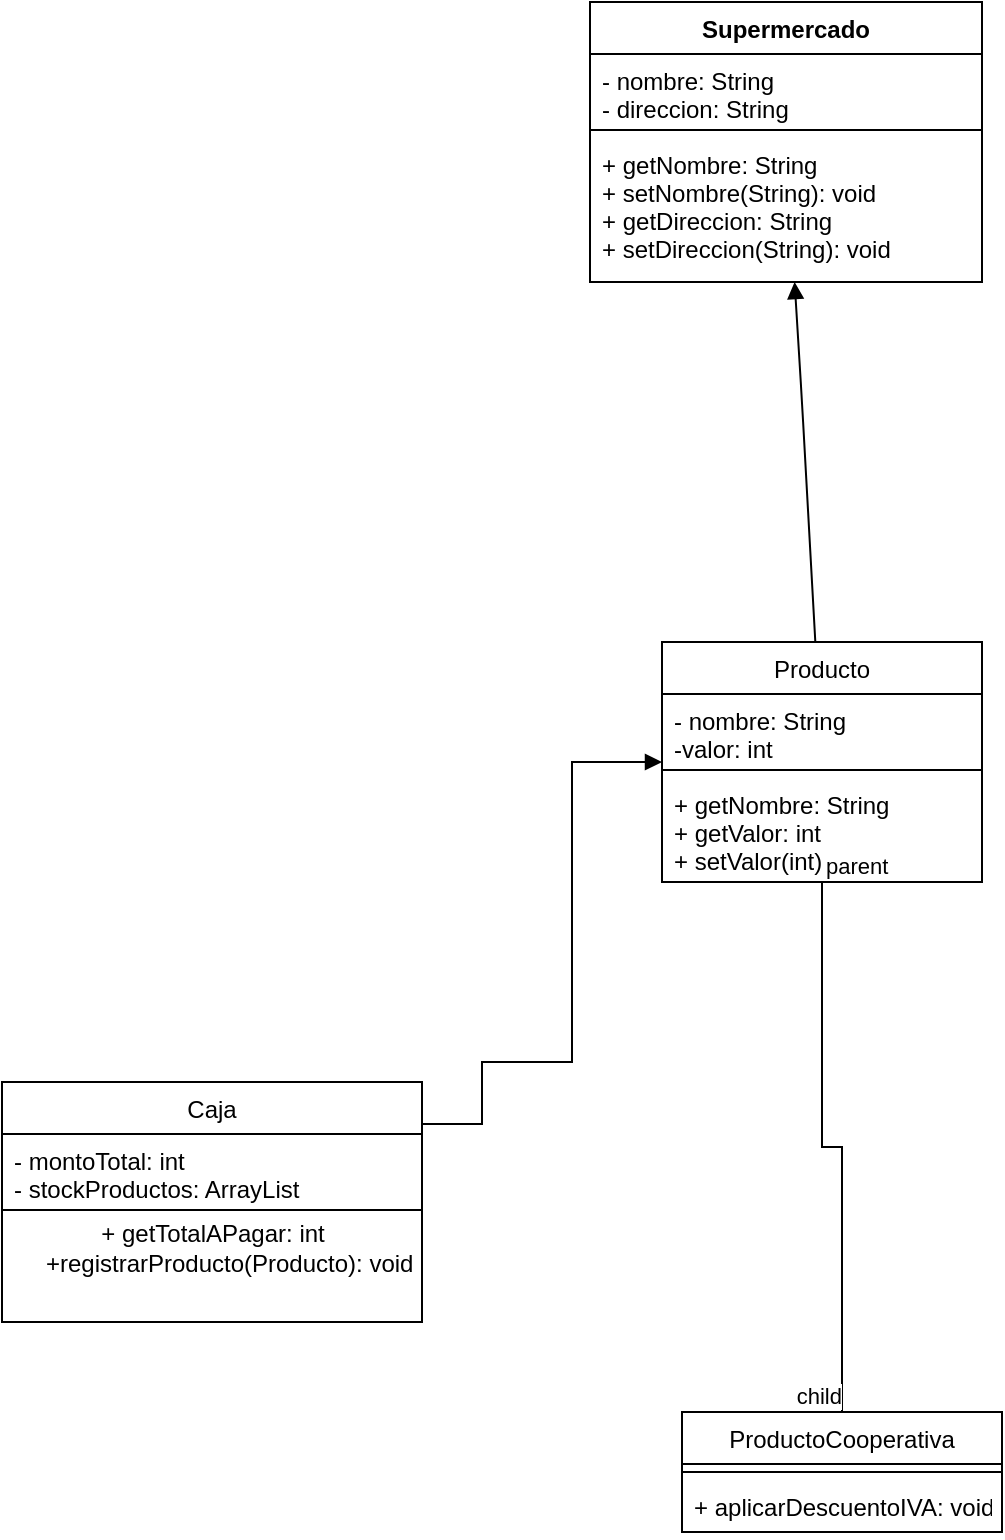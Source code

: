 <mxfile version="15.2.9" type="github">
  <diagram id="C5RBs43oDa-KdzZeNtuy" name="Page-1">
    <mxGraphModel dx="782" dy="1879" grid="1" gridSize="10" guides="1" tooltips="1" connect="1" arrows="1" fold="1" page="1" pageScale="1" pageWidth="827" pageHeight="1169" math="0" shadow="0">
      <root>
        <mxCell id="WIyWlLk6GJQsqaUBKTNV-0" />
        <mxCell id="WIyWlLk6GJQsqaUBKTNV-1" parent="WIyWlLk6GJQsqaUBKTNV-0" />
        <mxCell id="zkfFHV4jXpPFQw0GAbJ--0" value="Caja" style="swimlane;fontStyle=0;align=center;verticalAlign=top;childLayout=stackLayout;horizontal=1;startSize=26;horizontalStack=0;resizeParent=1;resizeLast=0;collapsible=1;marginBottom=0;rounded=0;shadow=0;strokeWidth=1;" parent="WIyWlLk6GJQsqaUBKTNV-1" vertex="1">
          <mxGeometry x="120" y="390" width="210" height="120" as="geometry">
            <mxRectangle x="230" y="140" width="160" height="26" as="alternateBounds" />
          </mxGeometry>
        </mxCell>
        <mxCell id="zkfFHV4jXpPFQw0GAbJ--1" value="- montoTotal: int&#xa;- stockProductos: ArrayList" style="text;align=left;verticalAlign=top;spacingLeft=4;spacingRight=4;overflow=hidden;rotatable=0;points=[[0,0.5],[1,0.5]];portConstraint=eastwest;" parent="zkfFHV4jXpPFQw0GAbJ--0" vertex="1">
          <mxGeometry y="26" width="210" height="34" as="geometry" />
        </mxCell>
        <mxCell id="zkfFHV4jXpPFQw0GAbJ--4" value="" style="line;html=1;strokeWidth=1;align=left;verticalAlign=middle;spacingTop=-1;spacingLeft=3;spacingRight=3;rotatable=0;labelPosition=right;points=[];portConstraint=eastwest;" parent="zkfFHV4jXpPFQw0GAbJ--0" vertex="1">
          <mxGeometry y="60" width="210" height="8" as="geometry" />
        </mxCell>
        <mxCell id="Uo_44vM0QB5pr31_lzW2-1" value="+ getTotalAPagar: int&lt;br&gt;&amp;nbsp; &amp;nbsp; &amp;nbsp;+registrarProducto(Producto): void" style="text;html=1;align=center;verticalAlign=middle;resizable=0;points=[];autosize=1;strokeColor=none;" parent="zkfFHV4jXpPFQw0GAbJ--0" vertex="1">
          <mxGeometry y="68" width="210" height="30" as="geometry" />
        </mxCell>
        <mxCell id="Uo_44vM0QB5pr31_lzW2-2" value="Producto" style="swimlane;fontStyle=0;align=center;verticalAlign=top;childLayout=stackLayout;horizontal=1;startSize=26;horizontalStack=0;resizeParent=1;resizeParentMax=0;resizeLast=0;collapsible=1;marginBottom=0;" parent="WIyWlLk6GJQsqaUBKTNV-1" vertex="1">
          <mxGeometry x="450" y="170" width="160" height="120" as="geometry" />
        </mxCell>
        <mxCell id="Uo_44vM0QB5pr31_lzW2-3" value="- nombre: String&#xa;-valor: int" style="text;strokeColor=none;fillColor=none;align=left;verticalAlign=top;spacingLeft=4;spacingRight=4;overflow=hidden;rotatable=0;points=[[0,0.5],[1,0.5]];portConstraint=eastwest;fontStyle=0" parent="Uo_44vM0QB5pr31_lzW2-2" vertex="1">
          <mxGeometry y="26" width="160" height="34" as="geometry" />
        </mxCell>
        <mxCell id="Uo_44vM0QB5pr31_lzW2-4" value="" style="line;strokeWidth=1;fillColor=none;align=left;verticalAlign=middle;spacingTop=-1;spacingLeft=3;spacingRight=3;rotatable=0;labelPosition=right;points=[];portConstraint=eastwest;" parent="Uo_44vM0QB5pr31_lzW2-2" vertex="1">
          <mxGeometry y="60" width="160" height="8" as="geometry" />
        </mxCell>
        <mxCell id="Uo_44vM0QB5pr31_lzW2-5" value="+ getNombre: String&#xa;+ getValor: int&#xa;+ setValor(int)" style="text;strokeColor=none;fillColor=none;align=left;verticalAlign=top;spacingLeft=4;spacingRight=4;overflow=hidden;rotatable=0;points=[[0,0.5],[1,0.5]];portConstraint=eastwest;fontStyle=0" parent="Uo_44vM0QB5pr31_lzW2-2" vertex="1">
          <mxGeometry y="68" width="160" height="52" as="geometry" />
        </mxCell>
        <mxCell id="Uo_44vM0QB5pr31_lzW2-9" value="" style="html=1;verticalAlign=bottom;endArrow=block;rounded=0;edgeStyle=orthogonalEdgeStyle;" parent="WIyWlLk6GJQsqaUBKTNV-1" target="Uo_44vM0QB5pr31_lzW2-2" edge="1" source="zkfFHV4jXpPFQw0GAbJ--0">
          <mxGeometry x="-0.25" y="-20" width="80" relative="1" as="geometry">
            <mxPoint x="350" y="440" as="sourcePoint" />
            <mxPoint x="440" y="200" as="targetPoint" />
            <Array as="points">
              <mxPoint x="360" y="411" />
              <mxPoint x="360" y="380" />
              <mxPoint x="405" y="380" />
              <mxPoint x="405" y="230" />
            </Array>
            <mxPoint x="20" y="-20" as="offset" />
          </mxGeometry>
        </mxCell>
        <mxCell id="Uo_44vM0QB5pr31_lzW2-14" value="ProductoCooperativa" style="swimlane;fontStyle=0;align=center;verticalAlign=top;childLayout=stackLayout;horizontal=1;startSize=26;horizontalStack=0;resizeParent=1;resizeParentMax=0;resizeLast=0;collapsible=1;marginBottom=0;" parent="WIyWlLk6GJQsqaUBKTNV-1" vertex="1">
          <mxGeometry x="460" y="555" width="160" height="60" as="geometry" />
        </mxCell>
        <mxCell id="Uo_44vM0QB5pr31_lzW2-16" value="" style="line;strokeWidth=1;fillColor=none;align=left;verticalAlign=middle;spacingTop=-1;spacingLeft=3;spacingRight=3;rotatable=0;labelPosition=right;points=[];portConstraint=eastwest;" parent="Uo_44vM0QB5pr31_lzW2-14" vertex="1">
          <mxGeometry y="26" width="160" height="8" as="geometry" />
        </mxCell>
        <mxCell id="Uo_44vM0QB5pr31_lzW2-17" value="+ aplicarDescuentoIVA: void" style="text;strokeColor=none;fillColor=none;align=left;verticalAlign=top;spacingLeft=4;spacingRight=4;overflow=hidden;rotatable=0;points=[[0,0.5],[1,0.5]];portConstraint=eastwest;" parent="Uo_44vM0QB5pr31_lzW2-14" vertex="1">
          <mxGeometry y="34" width="160" height="26" as="geometry" />
        </mxCell>
        <mxCell id="Uo_44vM0QB5pr31_lzW2-18" value="" style="endArrow=none;html=1;edgeStyle=orthogonalEdgeStyle;rounded=0;entryX=0.5;entryY=0;entryDx=0;entryDy=0;" parent="WIyWlLk6GJQsqaUBKTNV-1" source="Uo_44vM0QB5pr31_lzW2-2" target="Uo_44vM0QB5pr31_lzW2-14" edge="1">
          <mxGeometry relative="1" as="geometry">
            <mxPoint x="440" y="330" as="sourcePoint" />
            <mxPoint x="530" y="360" as="targetPoint" />
          </mxGeometry>
        </mxCell>
        <mxCell id="Uo_44vM0QB5pr31_lzW2-19" value="parent" style="edgeLabel;resizable=0;html=1;align=left;verticalAlign=bottom;" parent="Uo_44vM0QB5pr31_lzW2-18" connectable="0" vertex="1">
          <mxGeometry x="-1" relative="1" as="geometry" />
        </mxCell>
        <mxCell id="Uo_44vM0QB5pr31_lzW2-20" value="child" style="edgeLabel;resizable=0;html=1;align=right;verticalAlign=bottom;" parent="Uo_44vM0QB5pr31_lzW2-18" connectable="0" vertex="1">
          <mxGeometry x="1" relative="1" as="geometry" />
        </mxCell>
        <mxCell id="uc_0Bd7lpwHp4kdPJrO3-0" value="Supermercado" style="swimlane;fontStyle=1;align=center;verticalAlign=top;childLayout=stackLayout;horizontal=1;startSize=26;horizontalStack=0;resizeParent=1;resizeParentMax=0;resizeLast=0;collapsible=1;marginBottom=0;" vertex="1" parent="WIyWlLk6GJQsqaUBKTNV-1">
          <mxGeometry x="414" y="-150" width="196" height="140" as="geometry" />
        </mxCell>
        <mxCell id="uc_0Bd7lpwHp4kdPJrO3-1" value="- nombre: String&#xa;- direccion: String" style="text;strokeColor=none;fillColor=none;align=left;verticalAlign=top;spacingLeft=4;spacingRight=4;overflow=hidden;rotatable=0;points=[[0,0.5],[1,0.5]];portConstraint=eastwest;" vertex="1" parent="uc_0Bd7lpwHp4kdPJrO3-0">
          <mxGeometry y="26" width="196" height="34" as="geometry" />
        </mxCell>
        <mxCell id="uc_0Bd7lpwHp4kdPJrO3-2" value="" style="line;strokeWidth=1;fillColor=none;align=left;verticalAlign=middle;spacingTop=-1;spacingLeft=3;spacingRight=3;rotatable=0;labelPosition=right;points=[];portConstraint=eastwest;" vertex="1" parent="uc_0Bd7lpwHp4kdPJrO3-0">
          <mxGeometry y="60" width="196" height="8" as="geometry" />
        </mxCell>
        <mxCell id="uc_0Bd7lpwHp4kdPJrO3-3" value="+ getNombre: String&#xa;+ setNombre(String): void&#xa;+ getDireccion: String&#xa;+ setDireccion(String): void" style="text;strokeColor=none;fillColor=none;align=left;verticalAlign=top;spacingLeft=4;spacingRight=4;overflow=hidden;rotatable=0;points=[[0,0.5],[1,0.5]];portConstraint=eastwest;" vertex="1" parent="uc_0Bd7lpwHp4kdPJrO3-0">
          <mxGeometry y="68" width="196" height="72" as="geometry" />
        </mxCell>
        <mxCell id="uc_0Bd7lpwHp4kdPJrO3-4" value="" style="html=1;verticalAlign=bottom;endArrow=block;" edge="1" parent="WIyWlLk6GJQsqaUBKTNV-1" source="Uo_44vM0QB5pr31_lzW2-2" target="uc_0Bd7lpwHp4kdPJrO3-0">
          <mxGeometry x="-0.132" y="-70" width="80" relative="1" as="geometry">
            <mxPoint x="450" y="130" as="sourcePoint" />
            <mxPoint x="515" y="10" as="targetPoint" />
            <Array as="points">
              <mxPoint x="520" y="50" />
            </Array>
            <mxPoint as="offset" />
          </mxGeometry>
        </mxCell>
      </root>
    </mxGraphModel>
  </diagram>
</mxfile>

